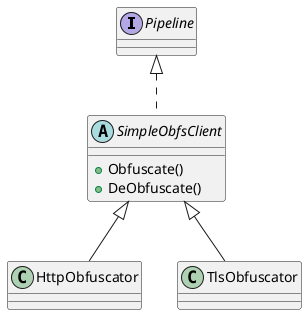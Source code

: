 @startuml
interface Pipeline
abstract SimpleObfsClient implements Pipeline{
    + Obfuscate()
    + DeObfuscate()
}
class HttpObfuscator extends SimpleObfsClient
class TlsObfuscator extends SimpleObfsClient
@enduml